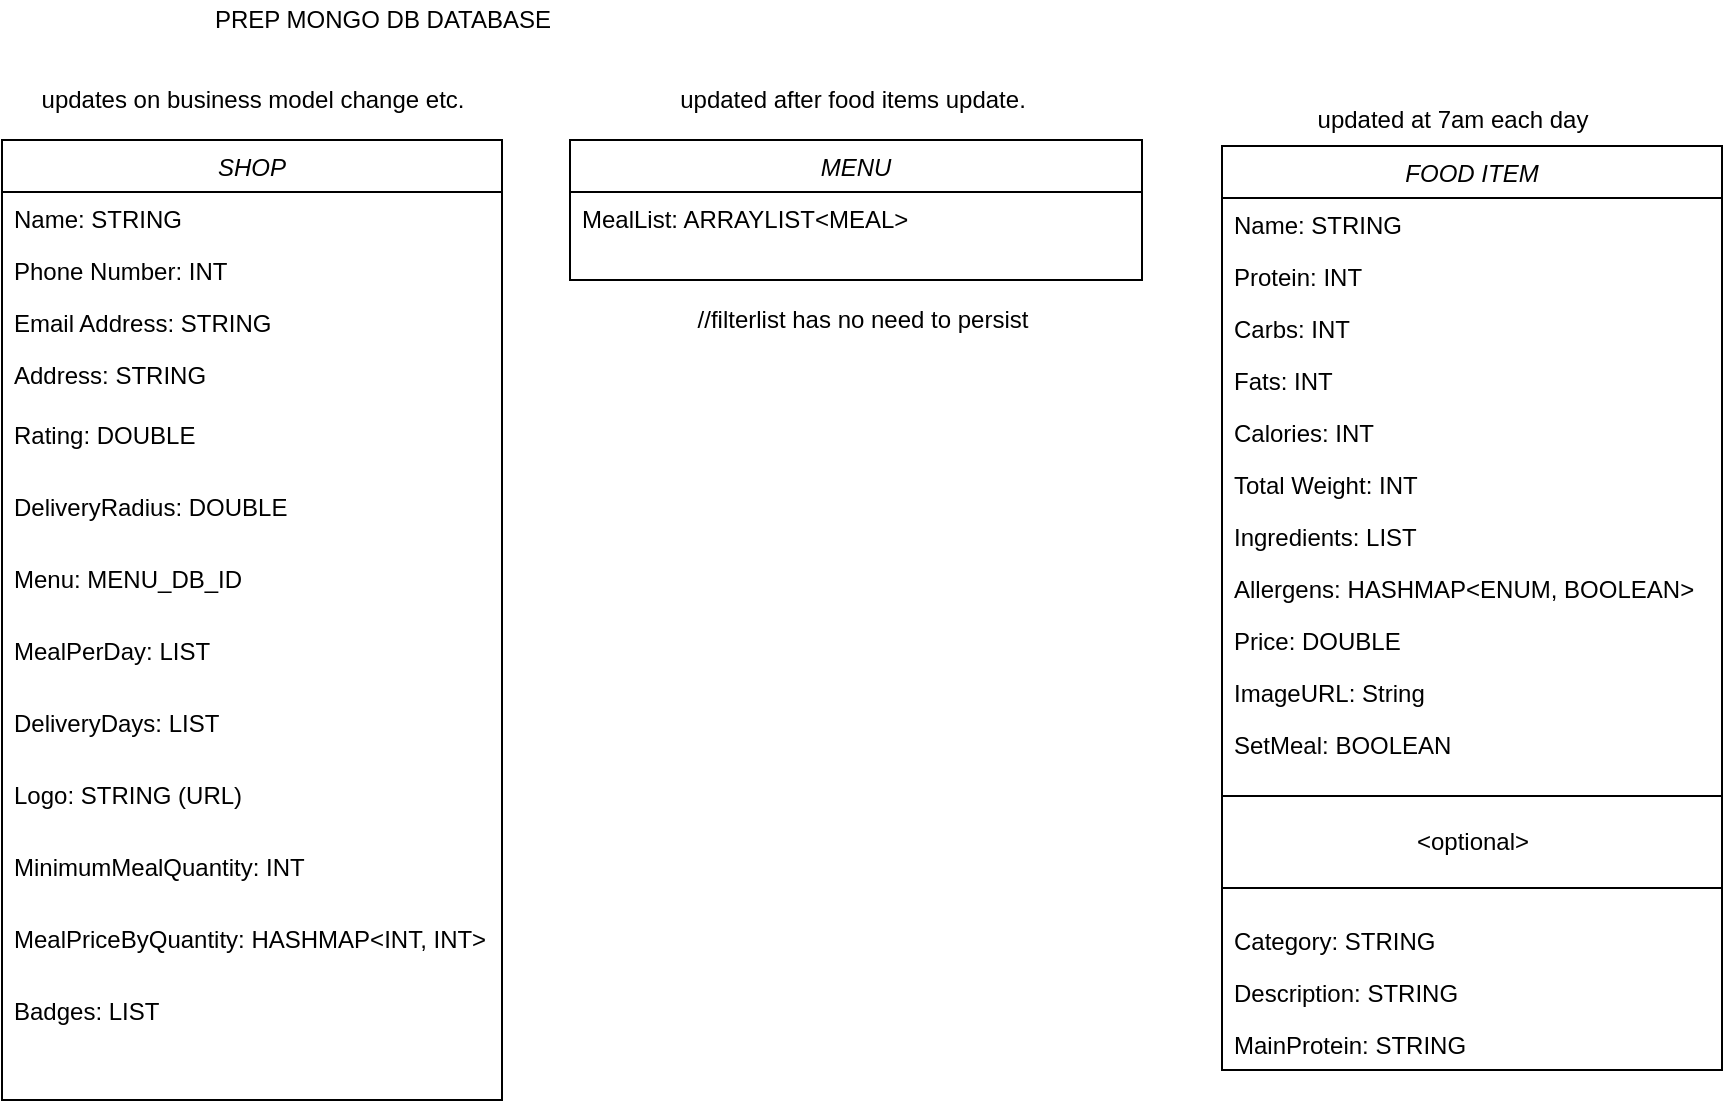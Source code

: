 <mxfile version="14.8.2" type="device"><diagram id="C5RBs43oDa-KdzZeNtuy" name="Page-1"><mxGraphModel dx="974" dy="699" grid="1" gridSize="10" guides="1" tooltips="1" connect="1" arrows="1" fold="1" page="1" pageScale="1" pageWidth="827" pageHeight="1169" math="0" shadow="0"><root><mxCell id="WIyWlLk6GJQsqaUBKTNV-0"/><mxCell id="WIyWlLk6GJQsqaUBKTNV-1" parent="WIyWlLk6GJQsqaUBKTNV-0"/><mxCell id="3FBOzTI8KTEIFgkqYunt-1" value="PREP MONGO DB DATABASE" style="text;html=1;align=center;verticalAlign=middle;resizable=0;points=[];autosize=1;strokeColor=none;" vertex="1" parent="WIyWlLk6GJQsqaUBKTNV-1"><mxGeometry x="120" y="50" width="180" height="20" as="geometry"/></mxCell><mxCell id="3FBOzTI8KTEIFgkqYunt-15" value="SHOP" style="swimlane;fontStyle=2;align=center;verticalAlign=top;childLayout=stackLayout;horizontal=1;startSize=26;horizontalStack=0;resizeParent=1;resizeLast=0;collapsible=1;marginBottom=0;rounded=0;shadow=0;strokeWidth=1;" vertex="1" parent="WIyWlLk6GJQsqaUBKTNV-1"><mxGeometry x="20" y="120" width="250" height="480" as="geometry"><mxRectangle x="230" y="140" width="160" height="26" as="alternateBounds"/></mxGeometry></mxCell><mxCell id="3FBOzTI8KTEIFgkqYunt-16" value="Name: STRING" style="text;align=left;verticalAlign=top;spacingLeft=4;spacingRight=4;overflow=hidden;rotatable=0;points=[[0,0.5],[1,0.5]];portConstraint=eastwest;" vertex="1" parent="3FBOzTI8KTEIFgkqYunt-15"><mxGeometry y="26" width="250" height="26" as="geometry"/></mxCell><mxCell id="3FBOzTI8KTEIFgkqYunt-17" value="Phone Number: INT" style="text;align=left;verticalAlign=top;spacingLeft=4;spacingRight=4;overflow=hidden;rotatable=0;points=[[0,0.5],[1,0.5]];portConstraint=eastwest;rounded=0;shadow=0;html=0;" vertex="1" parent="3FBOzTI8KTEIFgkqYunt-15"><mxGeometry y="52" width="250" height="26" as="geometry"/></mxCell><mxCell id="3FBOzTI8KTEIFgkqYunt-18" value="Email Address: STRING" style="text;align=left;verticalAlign=top;spacingLeft=4;spacingRight=4;overflow=hidden;rotatable=0;points=[[0,0.5],[1,0.5]];portConstraint=eastwest;rounded=0;shadow=0;html=0;" vertex="1" parent="3FBOzTI8KTEIFgkqYunt-15"><mxGeometry y="78" width="250" height="26" as="geometry"/></mxCell><mxCell id="3FBOzTI8KTEIFgkqYunt-19" value="Address: STRING" style="text;align=left;verticalAlign=top;spacingLeft=4;spacingRight=4;overflow=hidden;rotatable=0;points=[[0,0.5],[1,0.5]];portConstraint=eastwest;rounded=0;shadow=0;html=0;" vertex="1" parent="3FBOzTI8KTEIFgkqYunt-15"><mxGeometry y="104" width="250" height="30" as="geometry"/></mxCell><mxCell id="3FBOzTI8KTEIFgkqYunt-20" value="Rating: DOUBLE" style="text;align=left;verticalAlign=top;spacingLeft=4;spacingRight=4;overflow=hidden;rotatable=0;points=[[0,0.5],[1,0.5]];portConstraint=eastwest;rounded=0;shadow=0;html=0;" vertex="1" parent="3FBOzTI8KTEIFgkqYunt-15"><mxGeometry y="134" width="250" height="36" as="geometry"/></mxCell><mxCell id="3FBOzTI8KTEIFgkqYunt-21" value="DeliveryRadius: DOUBLE" style="text;align=left;verticalAlign=top;spacingLeft=4;spacingRight=4;overflow=hidden;rotatable=0;points=[[0,0.5],[1,0.5]];portConstraint=eastwest;rounded=0;shadow=0;html=0;" vertex="1" parent="3FBOzTI8KTEIFgkqYunt-15"><mxGeometry y="170" width="250" height="36" as="geometry"/></mxCell><mxCell id="3FBOzTI8KTEIFgkqYunt-22" value="Menu: MENU_DB_ID" style="text;align=left;verticalAlign=top;spacingLeft=4;spacingRight=4;overflow=hidden;rotatable=0;points=[[0,0.5],[1,0.5]];portConstraint=eastwest;rounded=0;shadow=0;html=0;" vertex="1" parent="3FBOzTI8KTEIFgkqYunt-15"><mxGeometry y="206" width="250" height="36" as="geometry"/></mxCell><mxCell id="3FBOzTI8KTEIFgkqYunt-23" value="MealPerDay: LIST" style="text;align=left;verticalAlign=top;spacingLeft=4;spacingRight=4;overflow=hidden;rotatable=0;points=[[0,0.5],[1,0.5]];portConstraint=eastwest;rounded=0;shadow=0;html=0;" vertex="1" parent="3FBOzTI8KTEIFgkqYunt-15"><mxGeometry y="242" width="250" height="36" as="geometry"/></mxCell><mxCell id="3FBOzTI8KTEIFgkqYunt-24" value="DeliveryDays: LIST" style="text;align=left;verticalAlign=top;spacingLeft=4;spacingRight=4;overflow=hidden;rotatable=0;points=[[0,0.5],[1,0.5]];portConstraint=eastwest;rounded=0;shadow=0;html=0;" vertex="1" parent="3FBOzTI8KTEIFgkqYunt-15"><mxGeometry y="278" width="250" height="36" as="geometry"/></mxCell><mxCell id="3FBOzTI8KTEIFgkqYunt-25" value="Logo: STRING (URL)" style="text;align=left;verticalAlign=top;spacingLeft=4;spacingRight=4;overflow=hidden;rotatable=0;points=[[0,0.5],[1,0.5]];portConstraint=eastwest;rounded=0;shadow=0;html=0;" vertex="1" parent="3FBOzTI8KTEIFgkqYunt-15"><mxGeometry y="314" width="250" height="36" as="geometry"/></mxCell><mxCell id="3FBOzTI8KTEIFgkqYunt-26" value="MinimumMealQuantity: INT" style="text;align=left;verticalAlign=top;spacingLeft=4;spacingRight=4;overflow=hidden;rotatable=0;points=[[0,0.5],[1,0.5]];portConstraint=eastwest;rounded=0;shadow=0;html=0;" vertex="1" parent="3FBOzTI8KTEIFgkqYunt-15"><mxGeometry y="350" width="250" height="36" as="geometry"/></mxCell><mxCell id="3FBOzTI8KTEIFgkqYunt-27" value="MealPriceByQuantity: HASHMAP&lt;INT, INT&gt;" style="text;align=left;verticalAlign=top;spacingLeft=4;spacingRight=4;overflow=hidden;rotatable=0;points=[[0,0.5],[1,0.5]];portConstraint=eastwest;rounded=0;shadow=0;html=0;" vertex="1" parent="3FBOzTI8KTEIFgkqYunt-15"><mxGeometry y="386" width="250" height="36" as="geometry"/></mxCell><mxCell id="3FBOzTI8KTEIFgkqYunt-28" value="Badges: LIST" style="text;align=left;verticalAlign=top;spacingLeft=4;spacingRight=4;overflow=hidden;rotatable=0;points=[[0,0.5],[1,0.5]];portConstraint=eastwest;rounded=0;shadow=0;html=0;" vertex="1" parent="3FBOzTI8KTEIFgkqYunt-15"><mxGeometry y="422" width="250" height="36" as="geometry"/></mxCell><mxCell id="3FBOzTI8KTEIFgkqYunt-45" value="FOOD ITEM" style="swimlane;fontStyle=2;align=center;verticalAlign=top;childLayout=stackLayout;horizontal=1;startSize=26;horizontalStack=0;resizeParent=1;resizeLast=0;collapsible=1;marginBottom=0;rounded=0;shadow=0;strokeWidth=1;" vertex="1" parent="WIyWlLk6GJQsqaUBKTNV-1"><mxGeometry x="630" y="123" width="250" height="462" as="geometry"><mxRectangle x="440" y="119" width="160" height="26" as="alternateBounds"/></mxGeometry></mxCell><mxCell id="3FBOzTI8KTEIFgkqYunt-46" value="Name: STRING" style="text;align=left;verticalAlign=top;spacingLeft=4;spacingRight=4;overflow=hidden;rotatable=0;points=[[0,0.5],[1,0.5]];portConstraint=eastwest;" vertex="1" parent="3FBOzTI8KTEIFgkqYunt-45"><mxGeometry y="26" width="250" height="26" as="geometry"/></mxCell><mxCell id="3FBOzTI8KTEIFgkqYunt-47" value="Protein: INT" style="text;align=left;verticalAlign=top;spacingLeft=4;spacingRight=4;overflow=hidden;rotatable=0;points=[[0,0.5],[1,0.5]];portConstraint=eastwest;" vertex="1" parent="3FBOzTI8KTEIFgkqYunt-45"><mxGeometry y="52" width="250" height="26" as="geometry"/></mxCell><mxCell id="3FBOzTI8KTEIFgkqYunt-48" value="Carbs: INT" style="text;align=left;verticalAlign=top;spacingLeft=4;spacingRight=4;overflow=hidden;rotatable=0;points=[[0,0.5],[1,0.5]];portConstraint=eastwest;rounded=0;shadow=0;html=0;" vertex="1" parent="3FBOzTI8KTEIFgkqYunt-45"><mxGeometry y="78" width="250" height="26" as="geometry"/></mxCell><mxCell id="3FBOzTI8KTEIFgkqYunt-49" value="Fats: INT" style="text;align=left;verticalAlign=top;spacingLeft=4;spacingRight=4;overflow=hidden;rotatable=0;points=[[0,0.5],[1,0.5]];portConstraint=eastwest;rounded=0;shadow=0;html=0;" vertex="1" parent="3FBOzTI8KTEIFgkqYunt-45"><mxGeometry y="104" width="250" height="26" as="geometry"/></mxCell><mxCell id="3FBOzTI8KTEIFgkqYunt-50" value="Calories: INT" style="text;align=left;verticalAlign=top;spacingLeft=4;spacingRight=4;overflow=hidden;rotatable=0;points=[[0,0.5],[1,0.5]];portConstraint=eastwest;rounded=0;shadow=0;html=0;" vertex="1" parent="3FBOzTI8KTEIFgkqYunt-45"><mxGeometry y="130" width="250" height="26" as="geometry"/></mxCell><mxCell id="3FBOzTI8KTEIFgkqYunt-51" value="Total Weight: INT" style="text;align=left;verticalAlign=top;spacingLeft=4;spacingRight=4;overflow=hidden;rotatable=0;points=[[0,0.5],[1,0.5]];portConstraint=eastwest;rounded=0;shadow=0;html=0;" vertex="1" parent="3FBOzTI8KTEIFgkqYunt-45"><mxGeometry y="156" width="250" height="26" as="geometry"/></mxCell><mxCell id="3FBOzTI8KTEIFgkqYunt-52" value="Ingredients: LIST" style="text;align=left;verticalAlign=top;spacingLeft=4;spacingRight=4;overflow=hidden;rotatable=0;points=[[0,0.5],[1,0.5]];portConstraint=eastwest;rounded=0;shadow=0;html=0;" vertex="1" parent="3FBOzTI8KTEIFgkqYunt-45"><mxGeometry y="182" width="250" height="26" as="geometry"/></mxCell><mxCell id="3FBOzTI8KTEIFgkqYunt-53" value="Allergens: HASHMAP&lt;ENUM, BOOLEAN&gt;" style="text;align=left;verticalAlign=top;spacingLeft=4;spacingRight=4;overflow=hidden;rotatable=0;points=[[0,0.5],[1,0.5]];portConstraint=eastwest;rounded=0;shadow=0;html=0;" vertex="1" parent="3FBOzTI8KTEIFgkqYunt-45"><mxGeometry y="208" width="250" height="26" as="geometry"/></mxCell><mxCell id="3FBOzTI8KTEIFgkqYunt-54" value="Price: DOUBLE" style="text;align=left;verticalAlign=top;spacingLeft=4;spacingRight=4;overflow=hidden;rotatable=0;points=[[0,0.5],[1,0.5]];portConstraint=eastwest;rounded=0;shadow=0;html=0;" vertex="1" parent="3FBOzTI8KTEIFgkqYunt-45"><mxGeometry y="234" width="250" height="26" as="geometry"/></mxCell><mxCell id="3FBOzTI8KTEIFgkqYunt-55" value="ImageURL: String" style="text;align=left;verticalAlign=top;spacingLeft=4;spacingRight=4;overflow=hidden;rotatable=0;points=[[0,0.5],[1,0.5]];portConstraint=eastwest;rounded=0;shadow=0;html=0;" vertex="1" parent="3FBOzTI8KTEIFgkqYunt-45"><mxGeometry y="260" width="250" height="26" as="geometry"/></mxCell><mxCell id="3FBOzTI8KTEIFgkqYunt-61" value="SetMeal: BOOLEAN" style="text;align=left;verticalAlign=top;spacingLeft=4;spacingRight=4;overflow=hidden;rotatable=0;points=[[0,0.5],[1,0.5]];portConstraint=eastwest;rounded=0;shadow=0;html=0;" vertex="1" parent="3FBOzTI8KTEIFgkqYunt-45"><mxGeometry y="286" width="250" height="26" as="geometry"/></mxCell><mxCell id="3FBOzTI8KTEIFgkqYunt-56" value="" style="line;html=1;strokeWidth=1;align=left;verticalAlign=middle;spacingTop=-1;spacingLeft=3;spacingRight=3;rotatable=0;labelPosition=right;points=[];portConstraint=eastwest;" vertex="1" parent="3FBOzTI8KTEIFgkqYunt-45"><mxGeometry y="312" width="250" height="26" as="geometry"/></mxCell><mxCell id="3FBOzTI8KTEIFgkqYunt-63" value="&amp;lt;optional&amp;gt;" style="text;html=1;align=center;verticalAlign=middle;resizable=0;points=[];autosize=1;strokeColor=none;" vertex="1" parent="3FBOzTI8KTEIFgkqYunt-45"><mxGeometry y="338" width="250" height="20" as="geometry"/></mxCell><mxCell id="3FBOzTI8KTEIFgkqYunt-62" value="" style="line;html=1;strokeWidth=1;align=left;verticalAlign=middle;spacingTop=-1;spacingLeft=3;spacingRight=3;rotatable=0;labelPosition=right;points=[];portConstraint=eastwest;" vertex="1" parent="3FBOzTI8KTEIFgkqYunt-45"><mxGeometry y="358" width="250" height="26" as="geometry"/></mxCell><mxCell id="3FBOzTI8KTEIFgkqYunt-60" value="Category: STRING" style="text;align=left;verticalAlign=top;spacingLeft=4;spacingRight=4;overflow=hidden;rotatable=0;points=[[0,0.5],[1,0.5]];portConstraint=eastwest;rounded=0;shadow=0;html=0;" vertex="1" parent="3FBOzTI8KTEIFgkqYunt-45"><mxGeometry y="384" width="250" height="26" as="geometry"/></mxCell><mxCell id="3FBOzTI8KTEIFgkqYunt-59" value="Description: STRING" style="text;align=left;verticalAlign=top;spacingLeft=4;spacingRight=4;overflow=hidden;rotatable=0;points=[[0,0.5],[1,0.5]];portConstraint=eastwest;rounded=0;shadow=0;html=0;" vertex="1" parent="3FBOzTI8KTEIFgkqYunt-45"><mxGeometry y="410" width="250" height="26" as="geometry"/></mxCell><mxCell id="3FBOzTI8KTEIFgkqYunt-58" value="MainProtein: STRING " style="text;align=left;verticalAlign=top;spacingLeft=4;spacingRight=4;overflow=hidden;rotatable=0;points=[[0,0.5],[1,0.5]];portConstraint=eastwest;" vertex="1" parent="3FBOzTI8KTEIFgkqYunt-45"><mxGeometry y="436" width="250" height="26" as="geometry"/></mxCell><mxCell id="3FBOzTI8KTEIFgkqYunt-64" value="MENU" style="swimlane;fontStyle=2;align=center;verticalAlign=top;childLayout=stackLayout;horizontal=1;startSize=26;horizontalStack=0;resizeParent=1;resizeLast=0;collapsible=1;marginBottom=0;rounded=0;shadow=0;strokeWidth=1;" vertex="1" parent="WIyWlLk6GJQsqaUBKTNV-1"><mxGeometry x="304" y="120" width="286" height="70" as="geometry"><mxRectangle x="440" y="119" width="160" height="26" as="alternateBounds"/></mxGeometry></mxCell><mxCell id="3FBOzTI8KTEIFgkqYunt-65" value="MealList: ARRAYLIST&lt;MEAL&gt;" style="text;align=left;verticalAlign=top;spacingLeft=4;spacingRight=4;overflow=hidden;rotatable=0;points=[[0,0.5],[1,0.5]];portConstraint=eastwest;" vertex="1" parent="3FBOzTI8KTEIFgkqYunt-64"><mxGeometry y="26" width="286" height="26" as="geometry"/></mxCell><mxCell id="3FBOzTI8KTEIFgkqYunt-69" value="updates on business model change etc." style="text;html=1;align=center;verticalAlign=middle;resizable=0;points=[];autosize=1;strokeColor=none;" vertex="1" parent="WIyWlLk6GJQsqaUBKTNV-1"><mxGeometry x="30" y="90" width="230" height="20" as="geometry"/></mxCell><mxCell id="3FBOzTI8KTEIFgkqYunt-70" value="updated at 7am each day" style="text;html=1;align=center;verticalAlign=middle;resizable=0;points=[];autosize=1;strokeColor=none;" vertex="1" parent="WIyWlLk6GJQsqaUBKTNV-1"><mxGeometry x="670" y="100" width="150" height="20" as="geometry"/></mxCell><mxCell id="3FBOzTI8KTEIFgkqYunt-71" value="updated after food items update." style="text;html=1;align=center;verticalAlign=middle;resizable=0;points=[];autosize=1;strokeColor=none;" vertex="1" parent="WIyWlLk6GJQsqaUBKTNV-1"><mxGeometry x="350" y="90" width="190" height="20" as="geometry"/></mxCell><mxCell id="3FBOzTI8KTEIFgkqYunt-72" value="//filterlist has no need to persist" style="text;html=1;align=center;verticalAlign=middle;resizable=0;points=[];autosize=1;strokeColor=none;" vertex="1" parent="WIyWlLk6GJQsqaUBKTNV-1"><mxGeometry x="360" y="200" width="180" height="20" as="geometry"/></mxCell></root></mxGraphModel></diagram></mxfile>